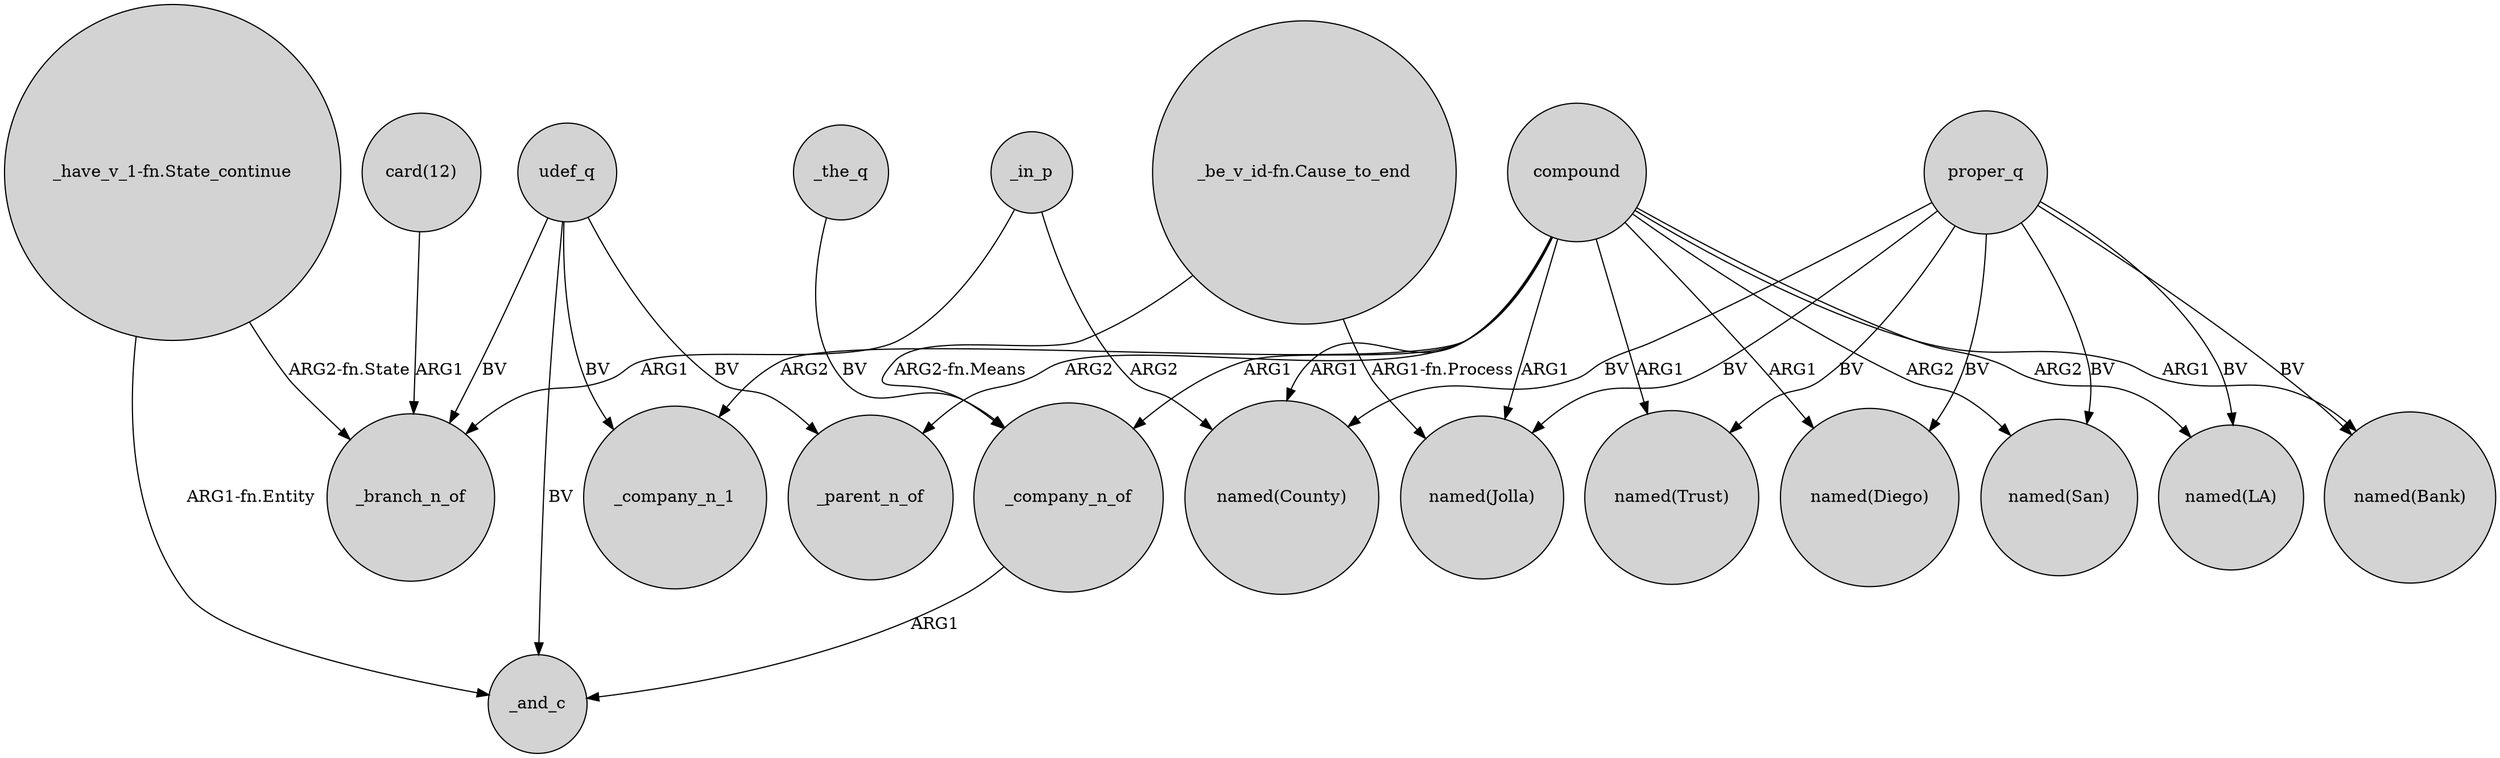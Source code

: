 digraph {
	node [shape=circle style=filled]
	proper_q -> "named(Trust)" [label=BV]
	_in_p -> _branch_n_of [label=ARG1]
	compound -> _company_n_1 [label=ARG2]
	compound -> "named(Trust)" [label=ARG1]
	udef_q -> _company_n_1 [label=BV]
	"_have_v_1-fn.State_continue" -> _branch_n_of [label="ARG2-fn.State"]
	compound -> "named(Diego)" [label=ARG1]
	compound -> _company_n_of [label=ARG1]
	compound -> "named(Bank)" [label=ARG1]
	udef_q -> _and_c [label=BV]
	compound -> "named(Jolla)" [label=ARG1]
	compound -> _parent_n_of [label=ARG2]
	"_be_v_id-fn.Cause_to_end" -> "named(Jolla)" [label="ARG1-fn.Process"]
	proper_q -> "named(Jolla)" [label=BV]
	proper_q -> "named(Diego)" [label=BV]
	_company_n_of -> _and_c [label=ARG1]
	_in_p -> "named(County)" [label=ARG2]
	proper_q -> "named(LA)" [label=BV]
	"_have_v_1-fn.State_continue" -> _and_c [label="ARG1-fn.Entity"]
	compound -> "named(San)" [label=ARG2]
	compound -> "named(LA)" [label=ARG2]
	compound -> "named(County)" [label=ARG1]
	"card(12)" -> _branch_n_of [label=ARG1]
	proper_q -> "named(San)" [label=BV]
	udef_q -> _parent_n_of [label=BV]
	udef_q -> _branch_n_of [label=BV]
	proper_q -> "named(County)" [label=BV]
	_the_q -> _company_n_of [label=BV]
	"_be_v_id-fn.Cause_to_end" -> _company_n_of [label="ARG2-fn.Means"]
	proper_q -> "named(Bank)" [label=BV]
}
